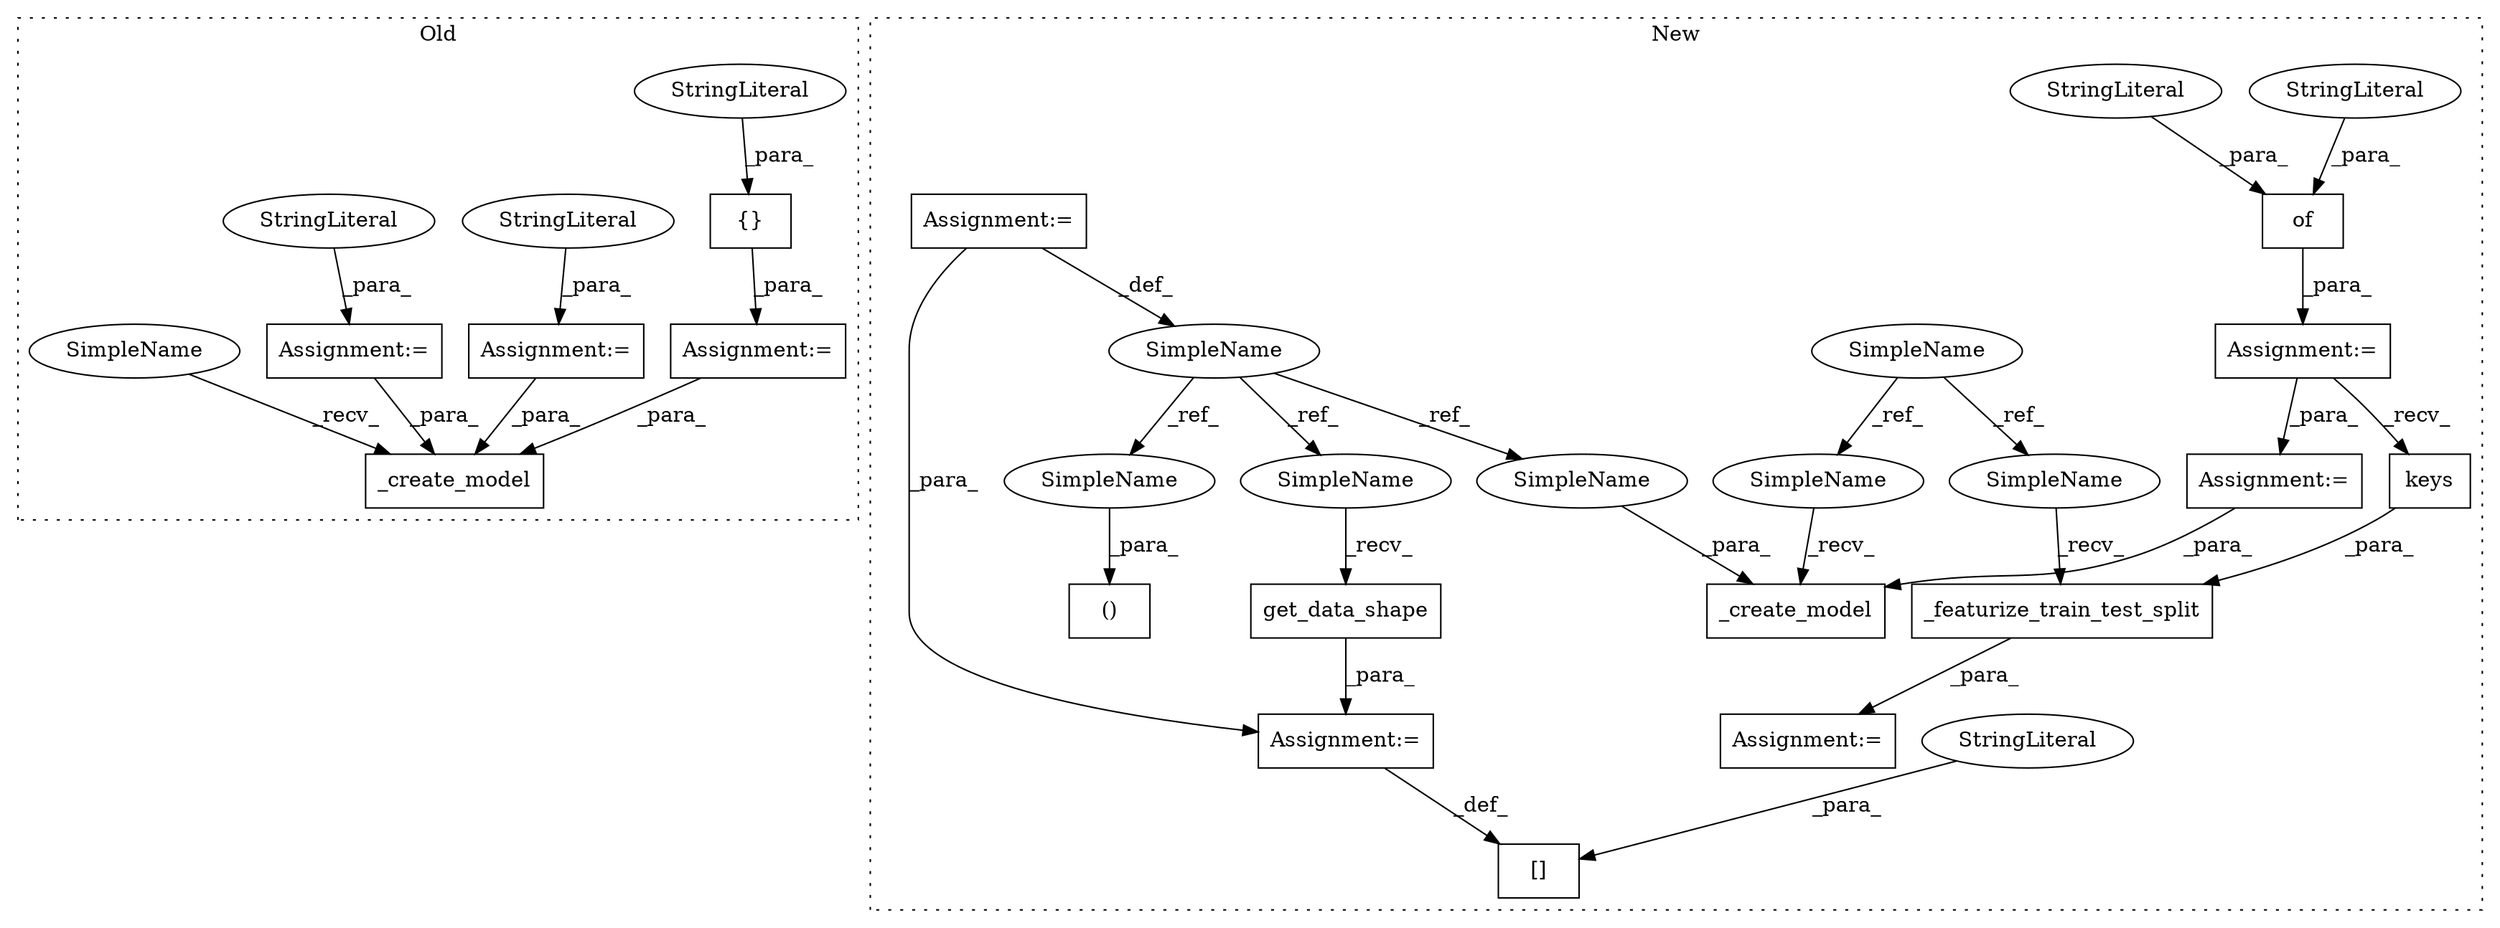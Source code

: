 digraph G {
subgraph cluster0 {
1 [label="{}" a="4" s="4946,4963" l="1,1" shape="box"];
5 [label="StringLiteral" a="45" s="4947" l="16" shape="ellipse"];
14 [label="_create_model" a="32" s="4975,5125" l="14,1" shape="box"];
17 [label="Assignment:=" a="7" s="4933" l="1" shape="box"];
20 [label="Assignment:=" a="7" s="4807" l="1" shape="box"];
23 [label="Assignment:=" a="7" s="4877" l="1" shape="box"];
24 [label="StringLiteral" a="45" s="4878" l="14" shape="ellipse"];
25 [label="StringLiteral" a="45" s="4808" l="12" shape="ellipse"];
31 [label="SimpleName" a="42" s="4970" l="4" shape="ellipse"];
label = "Old";
style="dotted";
}
subgraph cluster1 {
2 [label="get_data_shape" a="32" s="5281" l="16" shape="box"];
3 [label="[]" a="2" s="5240,5265" l="13,1" shape="box"];
4 [label="Assignment:=" a="7" s="5266" l="1" shape="box"];
6 [label="StringLiteral" a="45" s="5253" l="12" shape="ellipse"];
7 [label="SimpleName" a="42" s="4630" l="13" shape="ellipse"];
8 [label="()" a="106" s="5046" l="38" shape="box"];
9 [label="_create_model" a="32" s="5381,5427" l="14,1" shape="box"];
10 [label="of" a="32" s="4972,5004" l="3,1" shape="box"];
11 [label="keys" a="32" s="5227" l="6" shape="box"];
12 [label="StringLiteral" a="45" s="4975" l="16" shape="ellipse"];
13 [label="StringLiteral" a="45" s="4992" l="12" shape="ellipse"];
15 [label="SimpleName" a="42" s="4208" l="4" shape="ellipse"];
16 [label="_featurize_train_test_split" a="32" s="5091,5233" l="28,1" shape="box"];
18 [label="Assignment:=" a="7" s="4630" l="13" shape="box"];
19 [label="Assignment:=" a="7" s="5308" l="1" shape="box"];
21 [label="Assignment:=" a="7" s="4967" l="1" shape="box"];
22 [label="Assignment:=" a="7" s="5084" l="2" shape="box"];
26 [label="SimpleName" a="42" s="5376" l="4" shape="ellipse"];
27 [label="SimpleName" a="42" s="5086" l="4" shape="ellipse"];
28 [label="SimpleName" a="42" s="5267" l="13" shape="ellipse"];
29 [label="SimpleName" a="42" s="5046" l="13" shape="ellipse"];
30 [label="SimpleName" a="42" s="5395" l="13" shape="ellipse"];
label = "New";
style="dotted";
}
1 -> 17 [label="_para_"];
2 -> 4 [label="_para_"];
4 -> 3 [label="_def_"];
5 -> 1 [label="_para_"];
6 -> 3 [label="_para_"];
7 -> 30 [label="_ref_"];
7 -> 29 [label="_ref_"];
7 -> 28 [label="_ref_"];
10 -> 21 [label="_para_"];
11 -> 16 [label="_para_"];
12 -> 10 [label="_para_"];
13 -> 10 [label="_para_"];
15 -> 27 [label="_ref_"];
15 -> 26 [label="_ref_"];
16 -> 22 [label="_para_"];
17 -> 14 [label="_para_"];
18 -> 4 [label="_para_"];
18 -> 7 [label="_def_"];
19 -> 9 [label="_para_"];
20 -> 14 [label="_para_"];
21 -> 19 [label="_para_"];
21 -> 11 [label="_recv_"];
23 -> 14 [label="_para_"];
24 -> 23 [label="_para_"];
25 -> 20 [label="_para_"];
26 -> 9 [label="_recv_"];
27 -> 16 [label="_recv_"];
28 -> 2 [label="_recv_"];
29 -> 8 [label="_para_"];
30 -> 9 [label="_para_"];
31 -> 14 [label="_recv_"];
}